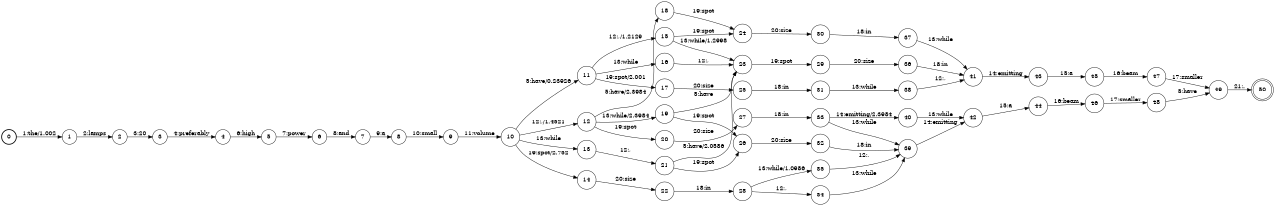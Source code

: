 digraph FST {
rankdir = LR;
size = "8.5,11";
label = "";
center = 1;
orientation = Portrait;
ranksep = "0.4";
nodesep = "0.25";
0 [label = "0", shape = circle, style = bold, fontsize = 14]
	0 -> 1 [label = "1:the/1.002", fontsize = 14];
1 [label = "1", shape = circle, style = solid, fontsize = 14]
	1 -> 2 [label = "2:lamps", fontsize = 14];
2 [label = "2", shape = circle, style = solid, fontsize = 14]
	2 -> 3 [label = "3:20", fontsize = 14];
3 [label = "3", shape = circle, style = solid, fontsize = 14]
	3 -> 4 [label = "4:preferably", fontsize = 14];
4 [label = "4", shape = circle, style = solid, fontsize = 14]
	4 -> 5 [label = "6:high", fontsize = 14];
5 [label = "5", shape = circle, style = solid, fontsize = 14]
	5 -> 6 [label = "7:power", fontsize = 14];
6 [label = "6", shape = circle, style = solid, fontsize = 14]
	6 -> 7 [label = "8:and", fontsize = 14];
7 [label = "7", shape = circle, style = solid, fontsize = 14]
	7 -> 8 [label = "9:a", fontsize = 14];
8 [label = "8", shape = circle, style = solid, fontsize = 14]
	8 -> 9 [label = "10:small", fontsize = 14];
9 [label = "9", shape = circle, style = solid, fontsize = 14]
	9 -> 10 [label = "11:volume", fontsize = 14];
10 [label = "10", shape = circle, style = solid, fontsize = 14]
	10 -> 11 [label = "5:have/0.23926", fontsize = 14];
	10 -> 12 [label = "12:,/1.4521", fontsize = 14];
	10 -> 13 [label = "13:while", fontsize = 14];
	10 -> 14 [label = "19:spot/2.752", fontsize = 14];
11 [label = "11", shape = circle, style = solid, fontsize = 14]
	11 -> 15 [label = "12:,/1.2129", fontsize = 14];
	11 -> 16 [label = "13:while", fontsize = 14];
	11 -> 17 [label = "19:spot/2.001", fontsize = 14];
12 [label = "12", shape = circle, style = solid, fontsize = 14]
	12 -> 18 [label = "5:have/2.3984", fontsize = 14];
	12 -> 19 [label = "13:while/2.3984", fontsize = 14];
	12 -> 20 [label = "19:spot", fontsize = 14];
13 [label = "13", shape = circle, style = solid, fontsize = 14]
	13 -> 21 [label = "12:,", fontsize = 14];
14 [label = "14", shape = circle, style = solid, fontsize = 14]
	14 -> 22 [label = "20:size", fontsize = 14];
15 [label = "15", shape = circle, style = solid, fontsize = 14]
	15 -> 23 [label = "13:while/1.2998", fontsize = 14];
	15 -> 24 [label = "19:spot", fontsize = 14];
16 [label = "16", shape = circle, style = solid, fontsize = 14]
	16 -> 23 [label = "12:,", fontsize = 14];
17 [label = "17", shape = circle, style = solid, fontsize = 14]
	17 -> 25 [label = "20:size", fontsize = 14];
18 [label = "18", shape = circle, style = solid, fontsize = 14]
	18 -> 24 [label = "19:spot", fontsize = 14];
19 [label = "19", shape = circle, style = solid, fontsize = 14]
	19 -> 23 [label = "5:have", fontsize = 14];
	19 -> 26 [label = "19:spot", fontsize = 14];
20 [label = "20", shape = circle, style = solid, fontsize = 14]
	20 -> 27 [label = "20:size", fontsize = 14];
21 [label = "21", shape = circle, style = solid, fontsize = 14]
	21 -> 23 [label = "5:have/2.0586", fontsize = 14];
	21 -> 26 [label = "19:spot", fontsize = 14];
22 [label = "22", shape = circle, style = solid, fontsize = 14]
	22 -> 28 [label = "18:in", fontsize = 14];
23 [label = "23", shape = circle, style = solid, fontsize = 14]
	23 -> 29 [label = "19:spot", fontsize = 14];
24 [label = "24", shape = circle, style = solid, fontsize = 14]
	24 -> 30 [label = "20:size", fontsize = 14];
25 [label = "25", shape = circle, style = solid, fontsize = 14]
	25 -> 31 [label = "18:in", fontsize = 14];
26 [label = "26", shape = circle, style = solid, fontsize = 14]
	26 -> 32 [label = "20:size", fontsize = 14];
27 [label = "27", shape = circle, style = solid, fontsize = 14]
	27 -> 33 [label = "18:in", fontsize = 14];
28 [label = "28", shape = circle, style = solid, fontsize = 14]
	28 -> 34 [label = "12:,", fontsize = 14];
	28 -> 35 [label = "13:while/1.0986", fontsize = 14];
29 [label = "29", shape = circle, style = solid, fontsize = 14]
	29 -> 36 [label = "20:size", fontsize = 14];
30 [label = "30", shape = circle, style = solid, fontsize = 14]
	30 -> 37 [label = "18:in", fontsize = 14];
31 [label = "31", shape = circle, style = solid, fontsize = 14]
	31 -> 38 [label = "13:while", fontsize = 14];
32 [label = "32", shape = circle, style = solid, fontsize = 14]
	32 -> 39 [label = "18:in", fontsize = 14];
33 [label = "33", shape = circle, style = solid, fontsize = 14]
	33 -> 39 [label = "13:while", fontsize = 14];
	33 -> 40 [label = "14:emitting/2.3984", fontsize = 14];
34 [label = "34", shape = circle, style = solid, fontsize = 14]
	34 -> 39 [label = "13:while", fontsize = 14];
35 [label = "35", shape = circle, style = solid, fontsize = 14]
	35 -> 39 [label = "12:,", fontsize = 14];
36 [label = "36", shape = circle, style = solid, fontsize = 14]
	36 -> 41 [label = "18:in", fontsize = 14];
37 [label = "37", shape = circle, style = solid, fontsize = 14]
	37 -> 41 [label = "13:while", fontsize = 14];
38 [label = "38", shape = circle, style = solid, fontsize = 14]
	38 -> 41 [label = "12:,", fontsize = 14];
39 [label = "39", shape = circle, style = solid, fontsize = 14]
	39 -> 42 [label = "14:emitting", fontsize = 14];
40 [label = "40", shape = circle, style = solid, fontsize = 14]
	40 -> 42 [label = "13:while", fontsize = 14];
41 [label = "41", shape = circle, style = solid, fontsize = 14]
	41 -> 43 [label = "14:emitting", fontsize = 14];
42 [label = "42", shape = circle, style = solid, fontsize = 14]
	42 -> 44 [label = "15:a", fontsize = 14];
43 [label = "43", shape = circle, style = solid, fontsize = 14]
	43 -> 45 [label = "15:a", fontsize = 14];
44 [label = "44", shape = circle, style = solid, fontsize = 14]
	44 -> 46 [label = "16:beam", fontsize = 14];
45 [label = "45", shape = circle, style = solid, fontsize = 14]
	45 -> 47 [label = "16:beam", fontsize = 14];
46 [label = "46", shape = circle, style = solid, fontsize = 14]
	46 -> 48 [label = "17:smaller", fontsize = 14];
47 [label = "47", shape = circle, style = solid, fontsize = 14]
	47 -> 49 [label = "17:smaller", fontsize = 14];
48 [label = "48", shape = circle, style = solid, fontsize = 14]
	48 -> 49 [label = "5:have", fontsize = 14];
49 [label = "49", shape = circle, style = solid, fontsize = 14]
	49 -> 50 [label = "21:.", fontsize = 14];
50 [label = "50", shape = doublecircle, style = solid, fontsize = 14]
}
